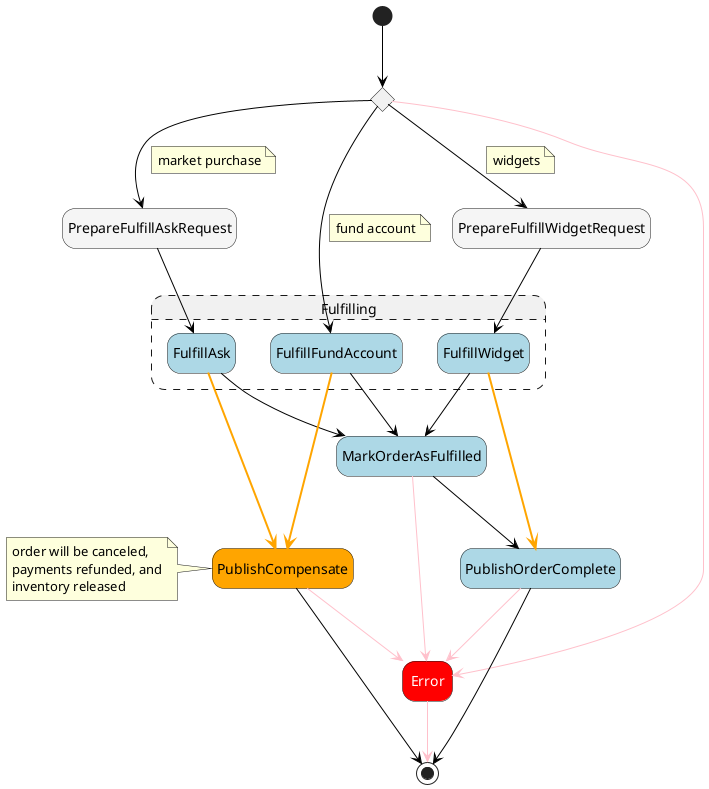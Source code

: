 @startuml
hide empty description
skinparam ArrowColor #black
skinparam state {

    BackgroundColor<<Choice>> #whitesmoke
    FontColor<<Choice>> automatic

    BackgroundColor<<aslFail>> #red
    FontColor<<aslFail>> automatic

    BackgroundColor<<aslPass>> #whitesmoke
    FontColor<<aslPass>> automatic

    BackgroundColor<<aslTask>> #lightblue
    FontColor<<aslTask>> automatic
    BackgroundColor<<Compensate>> #orange
}
state "Fulfilling" as compositeState1 ##[dashed] {
state "FulfillWidget" as state4<<aslTask>>
state "FulfillAsk" as state5<<aslTask>>
state "FulfillFundAccount" as state6<<aslTask>>
}
state "Dispatch by type of item" as state1<<Choice>>
state "PrepareFulfillWidgetRequest" as state2<<aslPass>>
state "PrepareFulfillAskRequest" as state3<<aslPass>>
state "MarkOrderAsFulfilled" as state7<<aslTask>>
state "Error" as state8<<aslFail>>
state "PublishOrderComplete" as state9<<aslTask>>
state "PublishCompensate" as state10<<Compensate>>
note left
  order will be canceled,
  payments refunded, and
  inventory released
end note
[*] --> state1
state1 --> state2
note on link
widgets
end note
state1 --> state3
note on link
market purchase
end note
state1 --> state6
note on link
fund account
end note
state1 -[#pink]-> state8
state2 --> state4
state3 --> state5
state4 --> state7
state4 -[bold,#orange]-> state9
state5 --> state7
state5 -[bold,#orange]-> state10
state6 --> state7
state6 -[bold,#orange]-> state10
state7 --> state9
state7 -[#pink]-> state8
state8 -[#pink]-> [*]
state9 --> [*]
state9 -[#pink]-> state8
state10 --> [*]
state10 -[#pink]-> state8
@enduml
